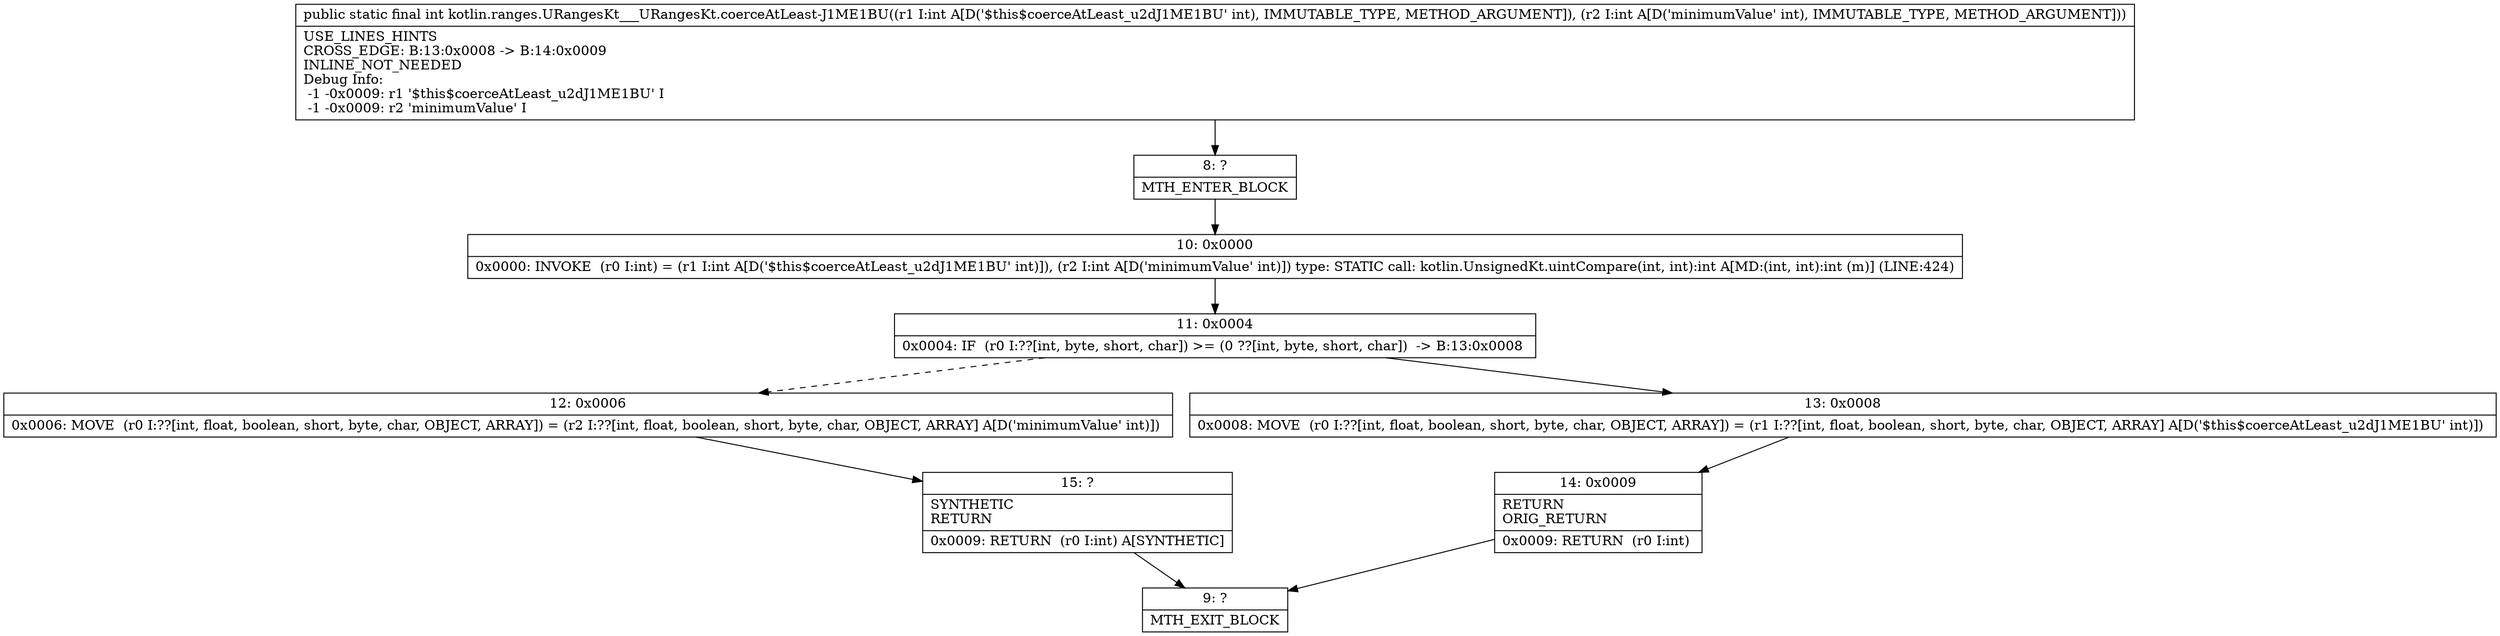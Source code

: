 digraph "CFG forkotlin.ranges.URangesKt___URangesKt.coerceAtLeast\-J1ME1BU(II)I" {
Node_8 [shape=record,label="{8\:\ ?|MTH_ENTER_BLOCK\l}"];
Node_10 [shape=record,label="{10\:\ 0x0000|0x0000: INVOKE  (r0 I:int) = (r1 I:int A[D('$this$coerceAtLeast_u2dJ1ME1BU' int)]), (r2 I:int A[D('minimumValue' int)]) type: STATIC call: kotlin.UnsignedKt.uintCompare(int, int):int A[MD:(int, int):int (m)] (LINE:424)\l}"];
Node_11 [shape=record,label="{11\:\ 0x0004|0x0004: IF  (r0 I:??[int, byte, short, char]) \>= (0 ??[int, byte, short, char])  \-\> B:13:0x0008 \l}"];
Node_12 [shape=record,label="{12\:\ 0x0006|0x0006: MOVE  (r0 I:??[int, float, boolean, short, byte, char, OBJECT, ARRAY]) = (r2 I:??[int, float, boolean, short, byte, char, OBJECT, ARRAY] A[D('minimumValue' int)]) \l}"];
Node_15 [shape=record,label="{15\:\ ?|SYNTHETIC\lRETURN\l|0x0009: RETURN  (r0 I:int) A[SYNTHETIC]\l}"];
Node_9 [shape=record,label="{9\:\ ?|MTH_EXIT_BLOCK\l}"];
Node_13 [shape=record,label="{13\:\ 0x0008|0x0008: MOVE  (r0 I:??[int, float, boolean, short, byte, char, OBJECT, ARRAY]) = (r1 I:??[int, float, boolean, short, byte, char, OBJECT, ARRAY] A[D('$this$coerceAtLeast_u2dJ1ME1BU' int)]) \l}"];
Node_14 [shape=record,label="{14\:\ 0x0009|RETURN\lORIG_RETURN\l|0x0009: RETURN  (r0 I:int) \l}"];
MethodNode[shape=record,label="{public static final int kotlin.ranges.URangesKt___URangesKt.coerceAtLeast\-J1ME1BU((r1 I:int A[D('$this$coerceAtLeast_u2dJ1ME1BU' int), IMMUTABLE_TYPE, METHOD_ARGUMENT]), (r2 I:int A[D('minimumValue' int), IMMUTABLE_TYPE, METHOD_ARGUMENT]))  | USE_LINES_HINTS\lCROSS_EDGE: B:13:0x0008 \-\> B:14:0x0009\lINLINE_NOT_NEEDED\lDebug Info:\l  \-1 \-0x0009: r1 '$this$coerceAtLeast_u2dJ1ME1BU' I\l  \-1 \-0x0009: r2 'minimumValue' I\l}"];
MethodNode -> Node_8;Node_8 -> Node_10;
Node_10 -> Node_11;
Node_11 -> Node_12[style=dashed];
Node_11 -> Node_13;
Node_12 -> Node_15;
Node_15 -> Node_9;
Node_13 -> Node_14;
Node_14 -> Node_9;
}

